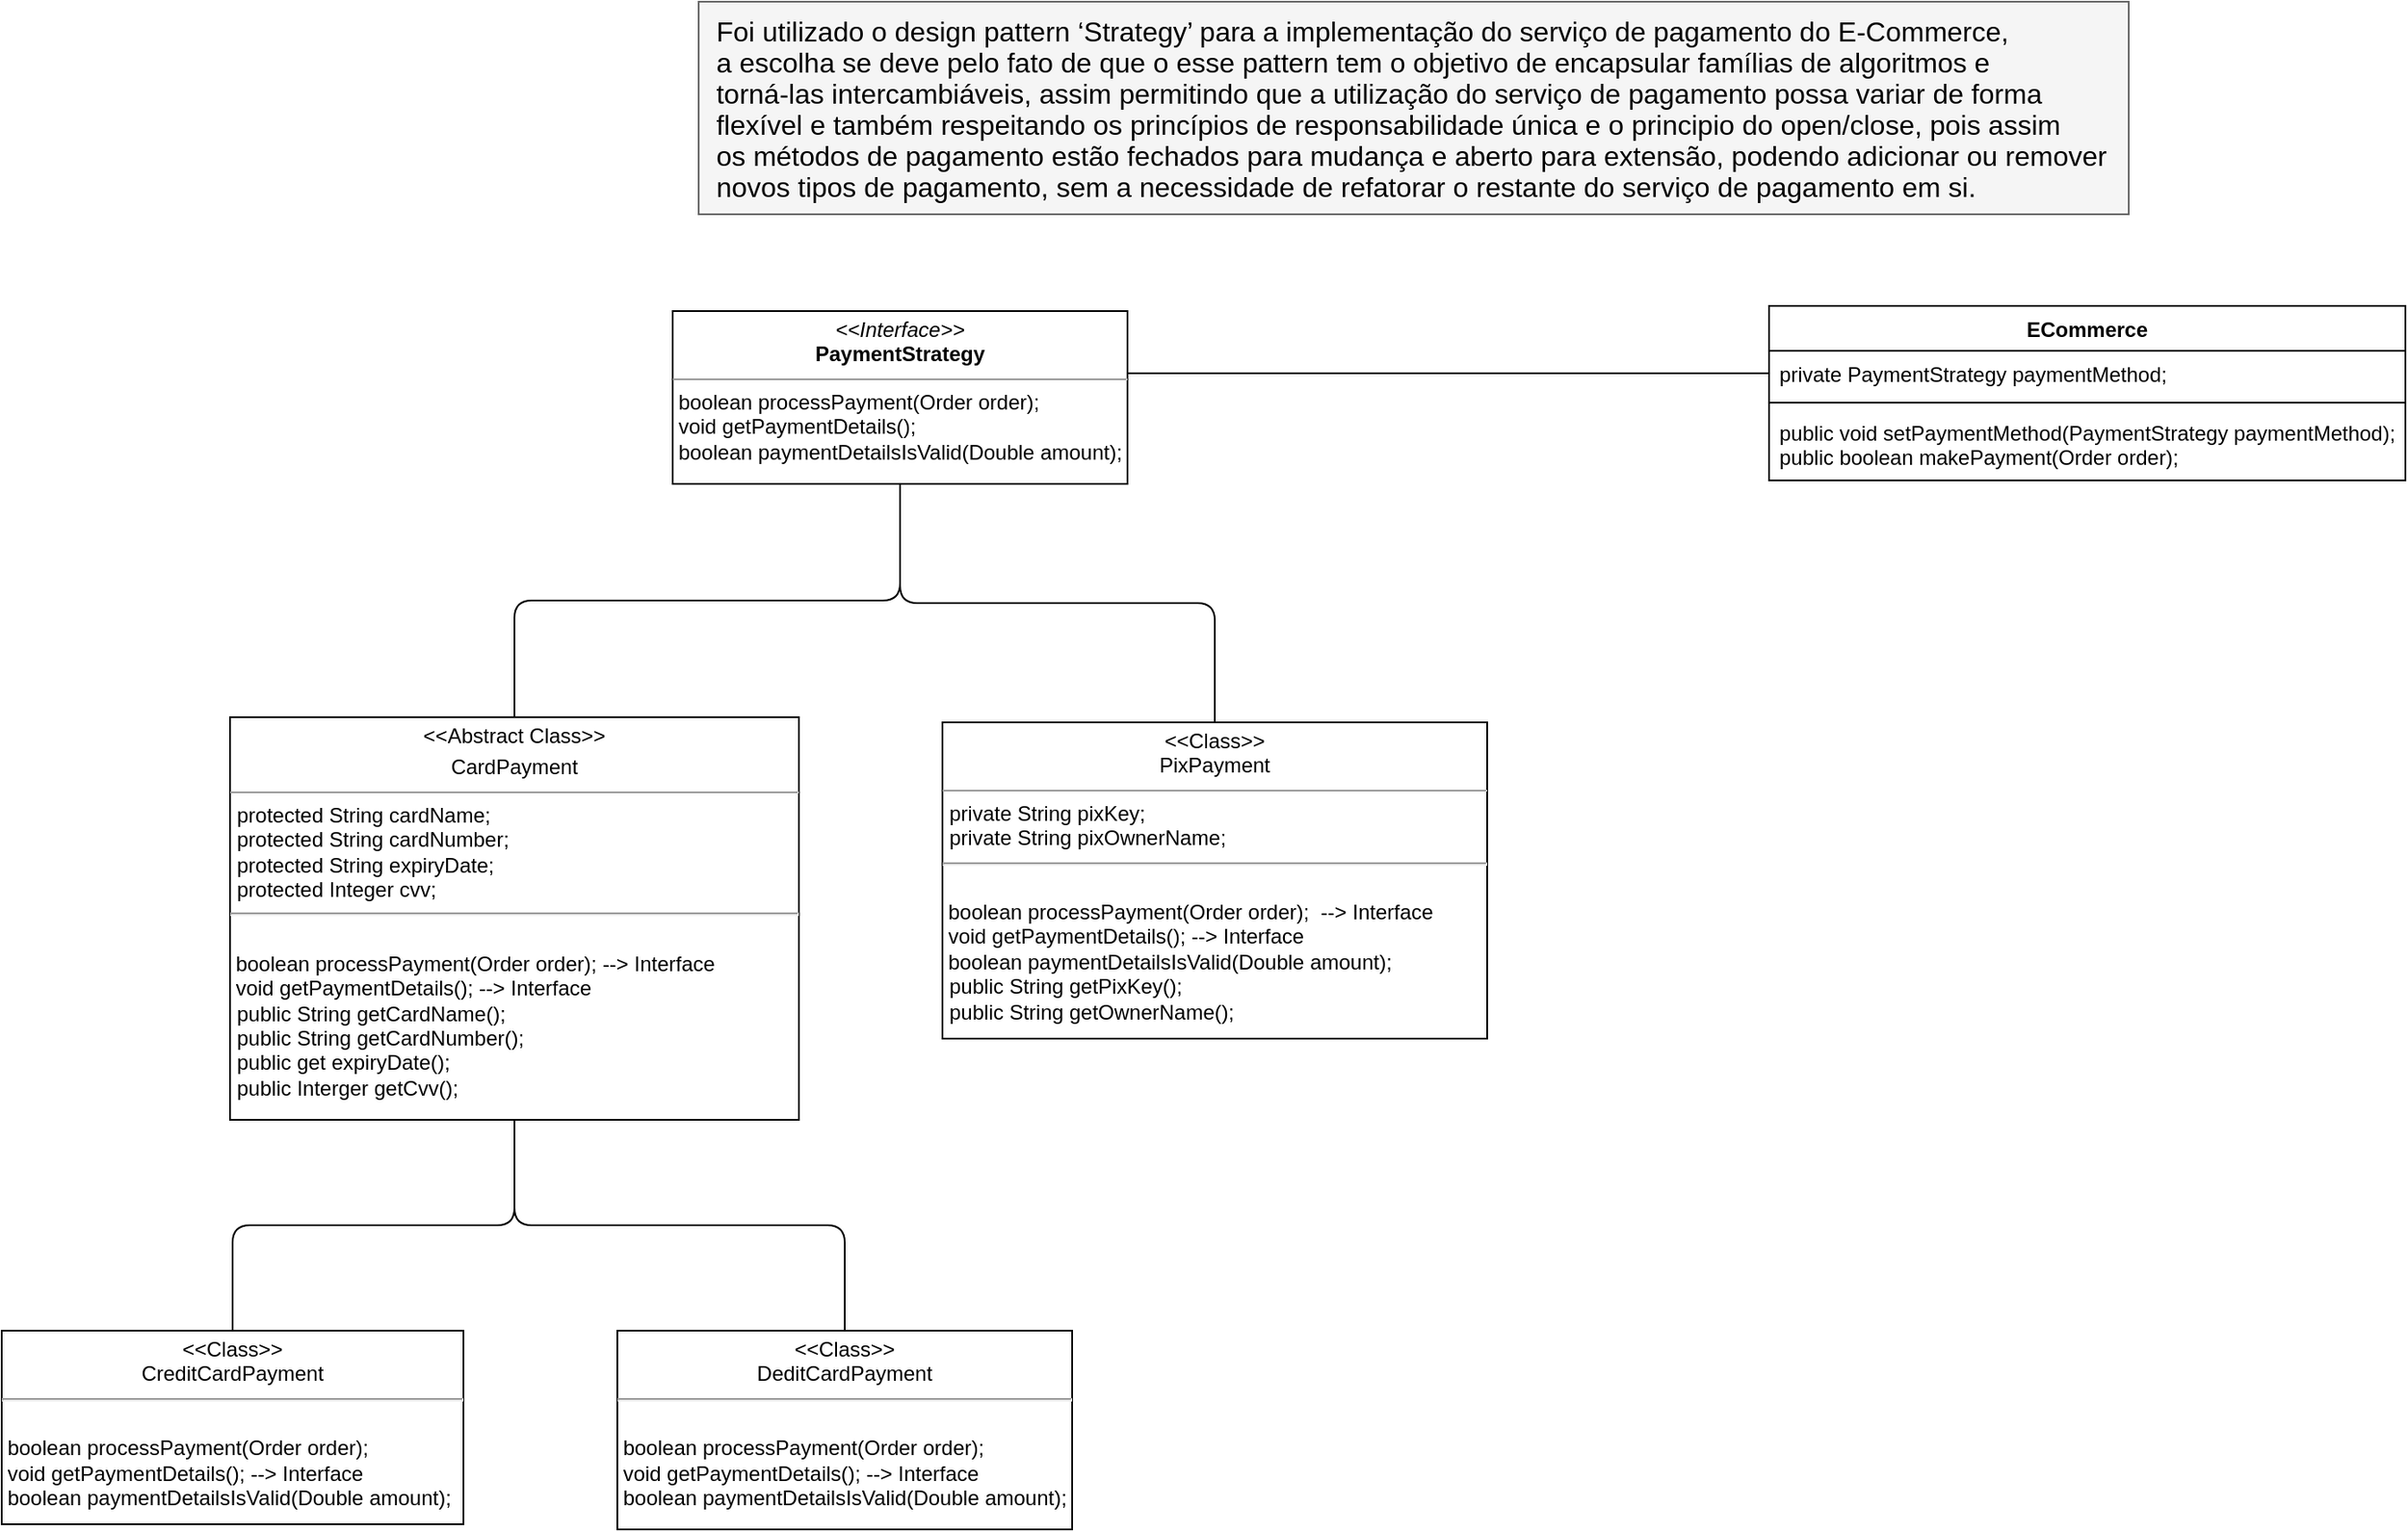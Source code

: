 <mxfile>
    <diagram id="WQaQEaBLifYKC8mGaBvc" name="Page-1">
        <mxGraphModel dx="2797" dy="1546" grid="0" gridSize="10" guides="1" tooltips="1" connect="1" arrows="1" fold="1" page="0" pageScale="1" pageWidth="827" pageHeight="1169" background="none" math="0" shadow="0">
            <root>
                <mxCell id="0"/>
                <mxCell id="1" parent="0"/>
                <mxCell id="29" style="edgeStyle=elbowEdgeStyle;elbow=vertical;html=1;entryX=0.5;entryY=0;entryDx=0;entryDy=0;endArrow=none;endFill=0;" parent="1" source="7" target="9" edge="1">
                    <mxGeometry relative="1" as="geometry"/>
                </mxCell>
                <mxCell id="30" style="edgeStyle=elbowEdgeStyle;elbow=vertical;html=1;entryX=0.5;entryY=0;entryDx=0;entryDy=0;endArrow=none;endFill=0;" parent="1" source="7" target="16" edge="1">
                    <mxGeometry relative="1" as="geometry"/>
                </mxCell>
                <mxCell id="38" style="edgeStyle=elbowEdgeStyle;elbow=vertical;html=1;entryX=0;entryY=0.5;entryDx=0;entryDy=0;endArrow=none;endFill=0;" parent="1" source="7" target="35" edge="1">
                    <mxGeometry relative="1" as="geometry"/>
                </mxCell>
                <mxCell id="7" value="&lt;p style=&quot;margin:0px;margin-top:4px;text-align:center;&quot;&gt;&lt;i&gt;&amp;lt;&amp;lt;Interface&amp;gt;&amp;gt;&lt;/i&gt;&lt;br&gt;&lt;b&gt;PaymentStrategy&lt;/b&gt;&lt;/p&gt;&lt;hr size=&quot;1&quot;&gt;&lt;div style=&quot;text-align: justify;&quot;&gt;&lt;span style=&quot;background-color: initial;&quot;&gt;&amp;nbsp;boolean processPayment(Order order);&lt;/span&gt;&lt;/div&gt;&lt;div style=&quot;text-align: justify;&quot;&gt;&lt;span style=&quot;background-color: initial;&quot;&gt;&amp;nbsp;void getPaymentDetails();&lt;/span&gt;&lt;/div&gt;&lt;div style=&quot;text-align: justify;&quot;&gt;&lt;span style=&quot;background-color: initial;&quot;&gt;&amp;nbsp;boolean paymentDetailsIsValid(Double amount);&lt;/span&gt;&lt;/div&gt;&lt;p style=&quot;margin:0px;margin-left:4px;&quot;&gt;&lt;br&gt;&lt;/p&gt;" style="verticalAlign=top;align=left;overflow=fill;fontSize=12;fontFamily=Helvetica;html=1;" parent="1" vertex="1">
                    <mxGeometry x="129" y="30" width="263" height="100" as="geometry"/>
                </mxCell>
                <mxCell id="32" style="edgeStyle=elbowEdgeStyle;elbow=vertical;html=1;endArrow=none;endFill=0;" parent="1" source="9" target="22" edge="1">
                    <mxGeometry relative="1" as="geometry"/>
                </mxCell>
                <mxCell id="40" style="edgeStyle=elbowEdgeStyle;elbow=vertical;html=1;endArrow=none;endFill=0;" parent="1" source="9" target="39" edge="1">
                    <mxGeometry relative="1" as="geometry"/>
                </mxCell>
                <mxCell id="9" value="&lt;p style=&quot;margin:0px;margin-top:4px;text-align:center;&quot;&gt;&amp;lt;&amp;lt;Abstract Class&amp;gt;&amp;gt;&lt;/p&gt;&lt;p style=&quot;margin:0px;margin-top:4px;text-align:center;&quot;&gt;CardPayment&lt;/p&gt;&lt;hr size=&quot;1&quot;&gt;&lt;p style=&quot;margin:0px;margin-left:4px;&quot;&gt;protected String cardName;&lt;/p&gt;&lt;p style=&quot;margin:0px;margin-left:4px;&quot;&gt;protected String cardNumber;&lt;/p&gt;&lt;p style=&quot;margin:0px;margin-left:4px;&quot;&gt;protected String expiryDate;&lt;/p&gt;&lt;p style=&quot;margin:0px;margin-left:4px;&quot;&gt;protected Integer cvv;&lt;/p&gt;&lt;hr&gt;&lt;p style=&quot;margin:0px;margin-left:4px;&quot;&gt;&lt;br&gt;&lt;/p&gt;&lt;span style=&quot;text-align: justify;&quot;&gt;&amp;nbsp;boolean processPayment(Order order);&amp;nbsp;&lt;/span&gt;&lt;span style=&quot;background-color: initial; text-align: justify;&quot;&gt;--&amp;gt; Interface&lt;br&gt;&lt;/span&gt;&lt;div style=&quot;text-align: justify;&quot;&gt;&lt;span style=&quot;background-color: initial;&quot;&gt;&amp;nbsp;void getPaymentDetails(); --&amp;gt; Interface&lt;/span&gt;&lt;/div&gt;&lt;p style=&quot;margin: 0px 0px 0px 4px;&quot;&gt;public String getCardName();&lt;/p&gt;&lt;p style=&quot;margin: 0px 0px 0px 4px;&quot;&gt;public String getCardNumber();&lt;/p&gt;&lt;p style=&quot;margin: 0px 0px 0px 4px;&quot;&gt;public get expiryDate();&lt;/p&gt;&lt;p style=&quot;margin: 0px 0px 0px 4px;&quot;&gt;public Interger getCvv();&lt;/p&gt;&lt;p style=&quot;margin:0px;margin-left:4px;&quot;&gt;&lt;br&gt;&lt;/p&gt;" style="verticalAlign=top;align=left;overflow=fill;fontSize=12;fontFamily=Helvetica;html=1;" parent="1" vertex="1">
                    <mxGeometry x="-127" y="265" width="329" height="233" as="geometry"/>
                </mxCell>
                <mxCell id="16" value="&lt;p style=&quot;text-align: center; margin: 4px 0px 0px;&quot;&gt;&amp;lt;&amp;lt;Class&amp;gt;&amp;gt;&lt;/p&gt;&lt;span style=&quot;&quot;&gt;&lt;div style=&quot;text-align: center;&quot;&gt;&lt;span style=&quot;background-color: initial;&quot;&gt;PixPayment&lt;/span&gt;&lt;/div&gt;&lt;/span&gt;&lt;hr size=&quot;1&quot;&gt;&lt;p style=&quot;margin:0px;margin-left:4px;&quot;&gt;private String pixKey;&lt;/p&gt;&lt;p style=&quot;margin:0px;margin-left:4px;&quot;&gt;private String pixOwnerName;&lt;/p&gt;&lt;hr&gt;&lt;p style=&quot;margin:0px;margin-left:4px;&quot;&gt;&lt;br&gt;&lt;/p&gt;&lt;div style=&quot;text-align: justify;&quot;&gt;&lt;span style=&quot;background-color: initial;&quot;&gt;&amp;nbsp;&lt;/span&gt;boolean processPayment(Order order);&lt;span style=&quot;background-color: initial;&quot;&gt;&amp;nbsp;&amp;nbsp;--&amp;gt; Interface&lt;/span&gt;&lt;/div&gt;&lt;span style=&quot;text-align: justify;&quot;&gt;&amp;nbsp;void getPaymentDetails(); --&amp;gt; Interface&lt;br&gt;&lt;/span&gt;&lt;span style=&quot;text-align: justify;&quot;&gt;&amp;nbsp;boolean paymentDetailsIsValid(Double amount);&lt;/span&gt;&lt;span style=&quot;text-align: justify;&quot;&gt;&lt;br&gt;&lt;/span&gt;&lt;p style=&quot;margin: 0px 0px 0px 4px;&quot;&gt;public String getPixKey();&lt;/p&gt;&lt;p style=&quot;margin: 0px 0px 0px 4px;&quot;&gt;public String getOwnerName();&lt;/p&gt;&lt;p style=&quot;margin:0px;margin-left:4px;&quot;&gt;&lt;br&gt;&lt;/p&gt;" style="verticalAlign=top;align=left;overflow=fill;fontSize=12;fontFamily=Helvetica;html=1;" parent="1" vertex="1">
                    <mxGeometry x="285" y="268" width="315" height="183" as="geometry"/>
                </mxCell>
                <mxCell id="22" value="&lt;p style=&quot;text-align: center; margin: 4px 0px 0px;&quot;&gt;&amp;lt;&amp;lt;Class&amp;gt;&amp;gt;&lt;/p&gt;&lt;span style=&quot;&quot;&gt;&lt;div style=&quot;text-align: center;&quot;&gt;CreditCardPayment&lt;/div&gt;&lt;/span&gt;&lt;hr&gt;&lt;p style=&quot;margin:0px;margin-left:4px;&quot;&gt;&lt;br&gt;&lt;/p&gt;&lt;span style=&quot;text-align: justify;&quot;&gt;&amp;nbsp;boolean processPayment(Order order);&lt;br&gt;&lt;/span&gt;&lt;span style=&quot;text-align: justify;&quot;&gt;&amp;nbsp;void getPaymentDetails(); --&amp;gt; Interface&lt;br&gt;&lt;/span&gt;&lt;span style=&quot;text-align: justify;&quot;&gt;&amp;nbsp;boolean paymentDetailsIsValid(Double amount);&lt;/span&gt;&lt;span style=&quot;text-align: justify;&quot;&gt;&amp;nbsp;&lt;br&gt;&lt;/span&gt;" style="verticalAlign=top;align=left;overflow=fill;fontSize=12;fontFamily=Helvetica;html=1;" parent="1" vertex="1">
                    <mxGeometry x="-259" y="620" width="267" height="112" as="geometry"/>
                </mxCell>
                <mxCell id="34" value="ECommerce" style="swimlane;fontStyle=1;align=center;verticalAlign=top;childLayout=stackLayout;horizontal=1;startSize=26;horizontalStack=0;resizeParent=1;resizeParentMax=0;resizeLast=0;collapsible=1;marginBottom=0;" parent="1" vertex="1">
                    <mxGeometry x="763" y="27" width="368" height="101" as="geometry"/>
                </mxCell>
                <mxCell id="35" value="private PaymentStrategy paymentMethod;" style="text;strokeColor=none;fillColor=none;align=left;verticalAlign=top;spacingLeft=4;spacingRight=4;overflow=hidden;rotatable=0;points=[[0,0.5],[1,0.5]];portConstraint=eastwest;" parent="34" vertex="1">
                    <mxGeometry y="26" width="368" height="26" as="geometry"/>
                </mxCell>
                <mxCell id="36" value="" style="line;strokeWidth=1;fillColor=none;align=left;verticalAlign=middle;spacingTop=-1;spacingLeft=3;spacingRight=3;rotatable=0;labelPosition=right;points=[];portConstraint=eastwest;strokeColor=inherit;" parent="34" vertex="1">
                    <mxGeometry y="52" width="368" height="8" as="geometry"/>
                </mxCell>
                <mxCell id="37" value="public void setPaymentMethod(PaymentStrategy paymentMethod);&#10;public boolean makePayment(Order order);" style="text;strokeColor=none;fillColor=none;align=left;verticalAlign=top;spacingLeft=4;spacingRight=4;overflow=hidden;rotatable=0;points=[[0,0.5],[1,0.5]];portConstraint=eastwest;" parent="34" vertex="1">
                    <mxGeometry y="60" width="368" height="41" as="geometry"/>
                </mxCell>
                <mxCell id="39" value="&lt;p style=&quot;text-align: center; margin: 4px 0px 0px;&quot;&gt;&amp;lt;&amp;lt;Class&amp;gt;&amp;gt;&lt;/p&gt;&lt;span style=&quot;&quot;&gt;&lt;div style=&quot;text-align: center;&quot;&gt;DeditCardPayment&lt;/div&gt;&lt;/span&gt;&lt;hr&gt;&lt;p style=&quot;margin:0px;margin-left:4px;&quot;&gt;&lt;br&gt;&lt;/p&gt;&lt;span style=&quot;text-align: justify;&quot;&gt;&amp;nbsp;boolean processPayment(Order order);&lt;br&gt;&lt;/span&gt;&lt;span style=&quot;text-align: justify;&quot;&gt;&amp;nbsp;void getPaymentDetails(); --&amp;gt; Interface&lt;/span&gt;&lt;span style=&quot;text-align: justify;&quot;&gt;&amp;nbsp;&lt;br&gt;&amp;nbsp;&lt;/span&gt;&lt;span style=&quot;text-align: justify;&quot;&gt;boolean paymentDetailsIsValid(Double amount);&lt;/span&gt;&lt;span style=&quot;text-align: justify;&quot;&gt;&lt;br&gt;&lt;/span&gt;" style="verticalAlign=top;align=left;overflow=fill;fontSize=12;fontFamily=Helvetica;html=1;" parent="1" vertex="1">
                    <mxGeometry x="97" y="620" width="263" height="115" as="geometry"/>
                </mxCell>
                <mxCell id="41" value="&lt;p style=&quot;margin: 0px; font-variant-numeric: normal; font-variant-east-asian: normal; font-variant-alternates: normal; font-kerning: auto; font-optical-sizing: auto; font-feature-settings: normal; font-variation-settings: normal; font-stretch: normal; line-height: normal; color: rgb(0, 0, 0); text-align: start; font-size: 16px;&quot; class=&quot;p1&quot;&gt;Foi utilizado o design pattern ‘Strategy’ para a implementação do serviço de pagamento do E-Commerce,&amp;nbsp;&lt;/p&gt;&lt;p style=&quot;margin: 0px; font-variant-numeric: normal; font-variant-east-asian: normal; font-variant-alternates: normal; font-kerning: auto; font-optical-sizing: auto; font-feature-settings: normal; font-variation-settings: normal; font-stretch: normal; line-height: normal; color: rgb(0, 0, 0); text-align: start; font-size: 16px;&quot; class=&quot;p1&quot;&gt;a escolha se deve pelo fato de que o esse pattern tem o objetivo de encapsular famílias de algoritmos e&amp;nbsp;&lt;/p&gt;&lt;p style=&quot;margin: 0px; font-variant-numeric: normal; font-variant-east-asian: normal; font-variant-alternates: normal; font-kerning: auto; font-optical-sizing: auto; font-feature-settings: normal; font-variation-settings: normal; font-stretch: normal; line-height: normal; color: rgb(0, 0, 0); text-align: start; font-size: 16px;&quot; class=&quot;p1&quot;&gt;torná-las intercambiáveis, assim permitindo que a utilização do serviço de pagamento possa variar de forma&lt;span class=&quot;Apple-converted-space&quot; style=&quot;font-size: 16px;&quot;&gt;&amp;nbsp;&lt;/span&gt;&lt;/p&gt;&lt;p style=&quot;margin: 0px; font-variant-numeric: normal; font-variant-east-asian: normal; font-variant-alternates: normal; font-kerning: auto; font-optical-sizing: auto; font-feature-settings: normal; font-variation-settings: normal; font-stretch: normal; line-height: normal; color: rgb(0, 0, 0); text-align: start; font-size: 16px;&quot; class=&quot;p1&quot;&gt;&lt;span class=&quot;Apple-converted-space&quot; style=&quot;font-size: 16px;&quot;&gt;&lt;/span&gt;flexível e também respeitando os princípios de responsabilidade única e o principio do open/close, pois assim&amp;nbsp;&lt;/p&gt;&lt;p style=&quot;margin: 0px; font-variant-numeric: normal; font-variant-east-asian: normal; font-variant-alternates: normal; font-kerning: auto; font-optical-sizing: auto; font-feature-settings: normal; font-variation-settings: normal; font-stretch: normal; line-height: normal; color: rgb(0, 0, 0); text-align: start; font-size: 16px;&quot; class=&quot;p1&quot;&gt;os métodos de pagamento estão fechados para mudança e aberto para extensão, podendo adicionar ou remover&amp;nbsp;&lt;/p&gt;&lt;p style=&quot;margin: 0px; font-variant-numeric: normal; font-variant-east-asian: normal; font-variant-alternates: normal; font-kerning: auto; font-optical-sizing: auto; font-feature-settings: normal; font-variation-settings: normal; font-stretch: normal; line-height: normal; color: rgb(0, 0, 0); text-align: start; font-size: 16px;&quot; class=&quot;p1&quot;&gt;novos tipos de pagamento, sem a necessidade de refatorar o restante do serviço de pagamento em si.&lt;/p&gt;" style="text;html=1;align=center;verticalAlign=middle;resizable=0;points=[];autosize=1;strokeColor=#666666;fillColor=#f5f5f5;fontColor=#333333;labelBackgroundColor=none;labelBorderColor=none;fontSize=16;" parent="1" vertex="1">
                    <mxGeometry x="144" y="-149" width="827" height="123" as="geometry"/>
                </mxCell>
            </root>
        </mxGraphModel>
    </diagram>
</mxfile>